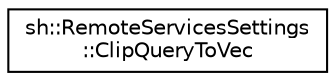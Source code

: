 digraph "Graphical Class Hierarchy"
{
 // LATEX_PDF_SIZE
  edge [fontname="Helvetica",fontsize="10",labelfontname="Helvetica",labelfontsize="10"];
  node [fontname="Helvetica",fontsize="10",shape=record];
  rankdir="LR";
  Node0 [label="sh::RemoteServicesSettings\l::ClipQueryToVec",height=0.2,width=0.4,color="black", fillcolor="white", style="filled",URL="$structsh_1_1_remote_services_settings_1_1_clip_query_to_vec.html",tooltip=" "];
}
